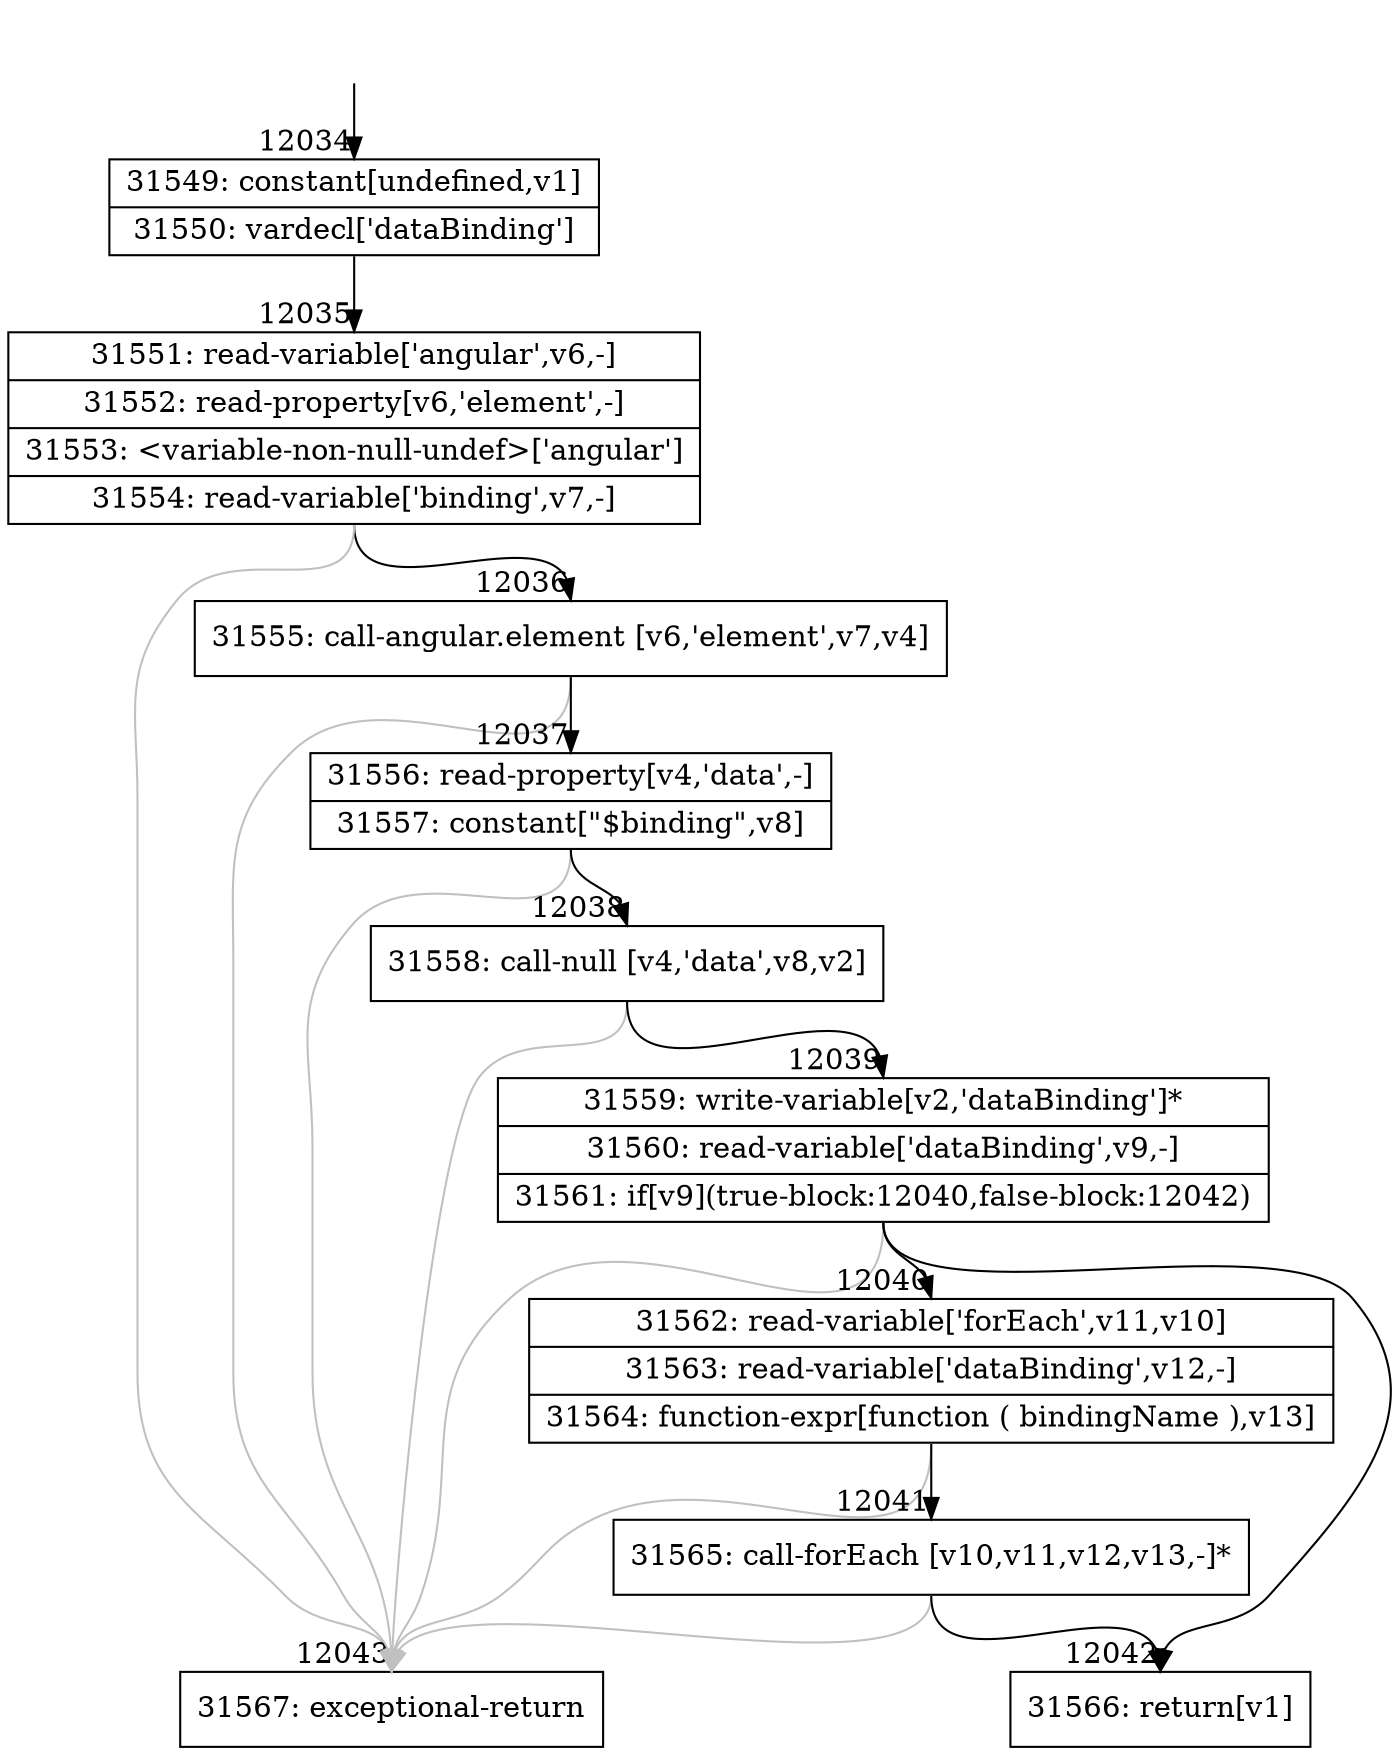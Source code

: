 digraph {
rankdir="TD"
BB_entry935[shape=none,label=""];
BB_entry935 -> BB12034 [tailport=s, headport=n, headlabel="    12034"]
BB12034 [shape=record label="{31549: constant[undefined,v1]|31550: vardecl['dataBinding']}" ] 
BB12034 -> BB12035 [tailport=s, headport=n, headlabel="      12035"]
BB12035 [shape=record label="{31551: read-variable['angular',v6,-]|31552: read-property[v6,'element',-]|31553: \<variable-non-null-undef\>['angular']|31554: read-variable['binding',v7,-]}" ] 
BB12035 -> BB12036 [tailport=s, headport=n, headlabel="      12036"]
BB12035 -> BB12043 [tailport=s, headport=n, color=gray, headlabel="      12043"]
BB12036 [shape=record label="{31555: call-angular.element [v6,'element',v7,v4]}" ] 
BB12036 -> BB12037 [tailport=s, headport=n, headlabel="      12037"]
BB12036 -> BB12043 [tailport=s, headport=n, color=gray]
BB12037 [shape=record label="{31556: read-property[v4,'data',-]|31557: constant[\"$binding\",v8]}" ] 
BB12037 -> BB12038 [tailport=s, headport=n, headlabel="      12038"]
BB12037 -> BB12043 [tailport=s, headport=n, color=gray]
BB12038 [shape=record label="{31558: call-null [v4,'data',v8,v2]}" ] 
BB12038 -> BB12039 [tailport=s, headport=n, headlabel="      12039"]
BB12038 -> BB12043 [tailport=s, headport=n, color=gray]
BB12039 [shape=record label="{31559: write-variable[v2,'dataBinding']*|31560: read-variable['dataBinding',v9,-]|31561: if[v9](true-block:12040,false-block:12042)}" ] 
BB12039 -> BB12040 [tailport=s, headport=n, headlabel="      12040"]
BB12039 -> BB12042 [tailport=s, headport=n, headlabel="      12042"]
BB12039 -> BB12043 [tailport=s, headport=n, color=gray]
BB12040 [shape=record label="{31562: read-variable['forEach',v11,v10]|31563: read-variable['dataBinding',v12,-]|31564: function-expr[function ( bindingName ),v13]}" ] 
BB12040 -> BB12041 [tailport=s, headport=n, headlabel="      12041"]
BB12040 -> BB12043 [tailport=s, headport=n, color=gray]
BB12041 [shape=record label="{31565: call-forEach [v10,v11,v12,v13,-]*}" ] 
BB12041 -> BB12042 [tailport=s, headport=n]
BB12041 -> BB12043 [tailport=s, headport=n, color=gray]
BB12042 [shape=record label="{31566: return[v1]}" ] 
BB12043 [shape=record label="{31567: exceptional-return}" ] 
//#$~ 17584
}
